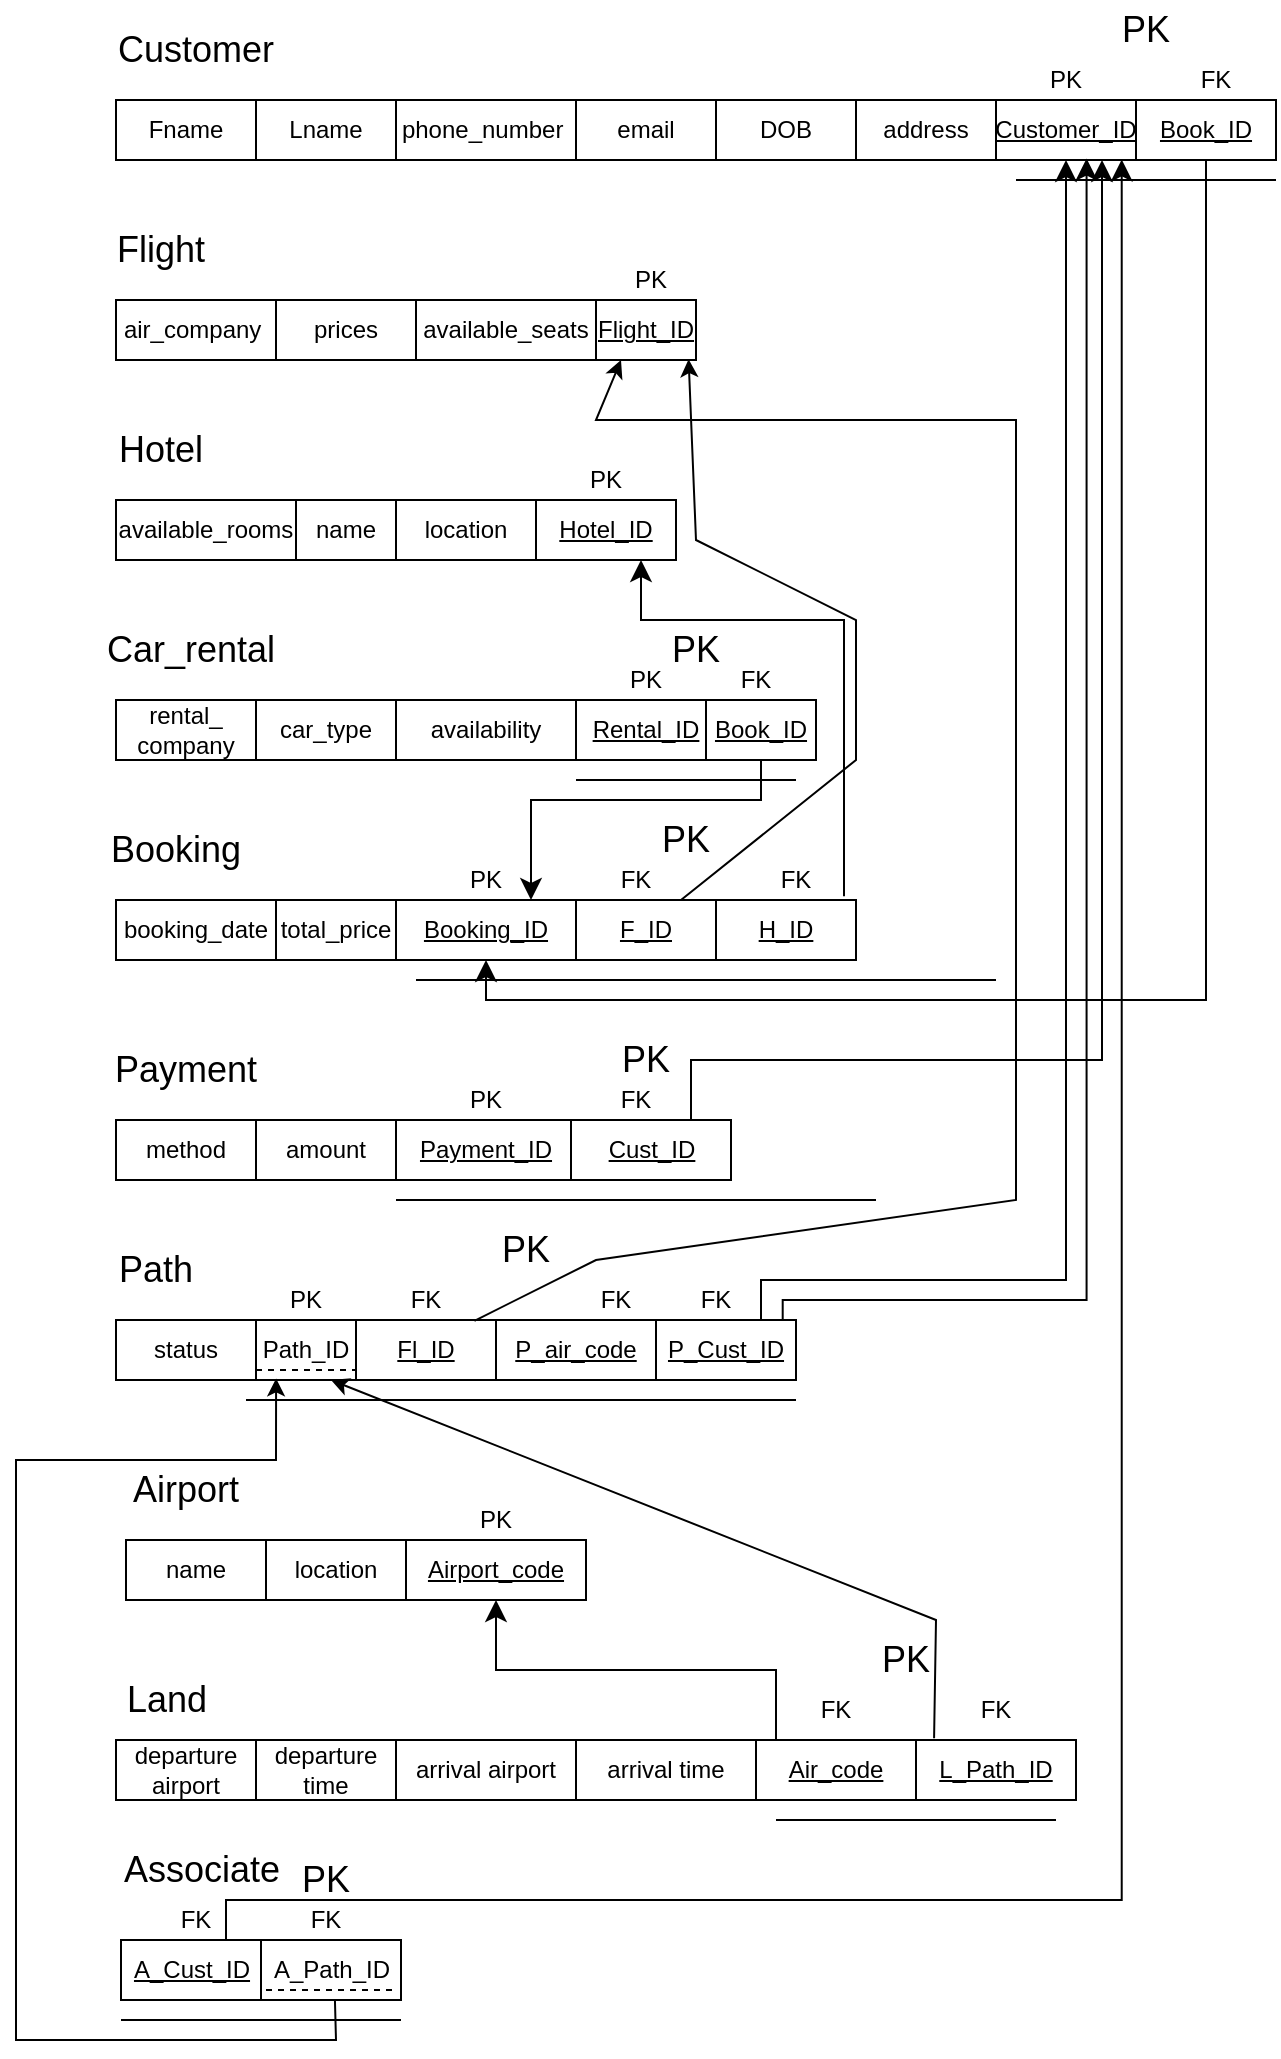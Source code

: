 <mxfile version="21.2.8" type="device">
  <diagram name="Page-1" id="05Mreqny6gAIpPeYxEGK">
    <mxGraphModel dx="1276" dy="606" grid="1" gridSize="10" guides="1" tooltips="1" connect="1" arrows="1" fold="1" page="1" pageScale="1" pageWidth="850" pageHeight="1100" math="0" shadow="0">
      <root>
        <mxCell id="0" />
        <mxCell id="1" parent="0" />
        <mxCell id="eIND9zX-_89PnD8GAewl-1" value="&lt;font style=&quot;font-size: 18px;&quot;&gt;Customer&lt;/font&gt;" style="text;html=1;strokeColor=none;fillColor=none;align=center;verticalAlign=middle;whiteSpace=wrap;rounded=0;" parent="1" vertex="1">
          <mxGeometry x="90" y="80" width="80" height="30" as="geometry" />
        </mxCell>
        <mxCell id="eIND9zX-_89PnD8GAewl-2" value="Fname" style="html=1;whiteSpace=wrap;" parent="1" vertex="1">
          <mxGeometry x="90" y="120" width="70" height="30" as="geometry" />
        </mxCell>
        <mxCell id="eIND9zX-_89PnD8GAewl-4" value="Lname" style="html=1;whiteSpace=wrap;" parent="1" vertex="1">
          <mxGeometry x="160" y="120" width="70" height="30" as="geometry" />
        </mxCell>
        <mxCell id="eIND9zX-_89PnD8GAewl-5" value="phone_number&amp;nbsp;" style="html=1;whiteSpace=wrap;" parent="1" vertex="1">
          <mxGeometry x="230" y="120" width="90" height="30" as="geometry" />
        </mxCell>
        <mxCell id="eIND9zX-_89PnD8GAewl-6" value="email" style="html=1;whiteSpace=wrap;" parent="1" vertex="1">
          <mxGeometry x="320" y="120" width="70" height="30" as="geometry" />
        </mxCell>
        <mxCell id="eIND9zX-_89PnD8GAewl-7" value="DOB" style="html=1;whiteSpace=wrap;" parent="1" vertex="1">
          <mxGeometry x="390" y="120" width="70" height="30" as="geometry" />
        </mxCell>
        <mxCell id="eIND9zX-_89PnD8GAewl-8" value="address" style="html=1;whiteSpace=wrap;" parent="1" vertex="1">
          <mxGeometry x="460" y="120" width="70" height="30" as="geometry" />
        </mxCell>
        <mxCell id="eIND9zX-_89PnD8GAewl-10" value="&lt;font style=&quot;font-size: 18px;&quot;&gt;Flight&amp;nbsp;&lt;/font&gt;" style="text;html=1;strokeColor=none;fillColor=none;align=center;verticalAlign=middle;whiteSpace=wrap;rounded=0;" parent="1" vertex="1">
          <mxGeometry x="80" y="180" width="70" height="30" as="geometry" />
        </mxCell>
        <mxCell id="eIND9zX-_89PnD8GAewl-11" value="air_company&amp;nbsp;" style="html=1;whiteSpace=wrap;" parent="1" vertex="1">
          <mxGeometry x="90" y="220" width="80" height="30" as="geometry" />
        </mxCell>
        <mxCell id="eIND9zX-_89PnD8GAewl-12" value="prices" style="html=1;whiteSpace=wrap;" parent="1" vertex="1">
          <mxGeometry x="170" y="220" width="70" height="30" as="geometry" />
        </mxCell>
        <mxCell id="eIND9zX-_89PnD8GAewl-13" value="available_seats" style="html=1;whiteSpace=wrap;" parent="1" vertex="1">
          <mxGeometry x="240" y="220" width="90" height="30" as="geometry" />
        </mxCell>
        <mxCell id="eIND9zX-_89PnD8GAewl-14" value="&lt;u&gt;Flight_ID&lt;/u&gt;" style="html=1;whiteSpace=wrap;" parent="1" vertex="1">
          <mxGeometry x="330" y="220" width="50" height="30" as="geometry" />
        </mxCell>
        <mxCell id="eIND9zX-_89PnD8GAewl-17" value="&lt;u&gt;Customer_ID&lt;/u&gt;" style="html=1;whiteSpace=wrap;" parent="1" vertex="1">
          <mxGeometry x="530" y="120" width="70" height="30" as="geometry" />
        </mxCell>
        <mxCell id="eIND9zX-_89PnD8GAewl-18" value="PK" style="text;html=1;strokeColor=none;fillColor=none;align=center;verticalAlign=middle;whiteSpace=wrap;rounded=0;" parent="1" vertex="1">
          <mxGeometry x="535" y="100" width="60" height="20" as="geometry" />
        </mxCell>
        <mxCell id="eIND9zX-_89PnD8GAewl-19" value="PK" style="text;html=1;strokeColor=none;fillColor=none;align=center;verticalAlign=middle;whiteSpace=wrap;rounded=0;" parent="1" vertex="1">
          <mxGeometry x="335" y="200" width="45" height="20" as="geometry" />
        </mxCell>
        <mxCell id="eIND9zX-_89PnD8GAewl-21" value="&lt;font style=&quot;font-size: 18px;&quot;&gt;Hotel&lt;/font&gt;" style="text;html=1;strokeColor=none;fillColor=none;align=center;verticalAlign=middle;whiteSpace=wrap;rounded=0;" parent="1" vertex="1">
          <mxGeometry x="85" y="280" width="55" height="30" as="geometry" />
        </mxCell>
        <mxCell id="eIND9zX-_89PnD8GAewl-22" value="available_rooms" style="html=1;whiteSpace=wrap;" parent="1" vertex="1">
          <mxGeometry x="90" y="320" width="90" height="30" as="geometry" />
        </mxCell>
        <mxCell id="eIND9zX-_89PnD8GAewl-23" value="name" style="html=1;whiteSpace=wrap;" parent="1" vertex="1">
          <mxGeometry x="180" y="320" width="50" height="30" as="geometry" />
        </mxCell>
        <mxCell id="eIND9zX-_89PnD8GAewl-24" value="location" style="html=1;whiteSpace=wrap;" parent="1" vertex="1">
          <mxGeometry x="230" y="320" width="70" height="30" as="geometry" />
        </mxCell>
        <mxCell id="eIND9zX-_89PnD8GAewl-25" value="&lt;u&gt;Hotel_ID&lt;/u&gt;" style="html=1;whiteSpace=wrap;" parent="1" vertex="1">
          <mxGeometry x="300" y="320" width="70" height="30" as="geometry" />
        </mxCell>
        <mxCell id="eIND9zX-_89PnD8GAewl-29" value="PK" style="text;html=1;strokeColor=none;fillColor=none;align=center;verticalAlign=middle;whiteSpace=wrap;rounded=0;" parent="1" vertex="1">
          <mxGeometry x="305" y="300" width="60" height="20" as="geometry" />
        </mxCell>
        <mxCell id="eIND9zX-_89PnD8GAewl-38" value="&lt;font style=&quot;font-size: 18px;&quot;&gt;Car_rental&amp;nbsp;&lt;/font&gt;" style="text;html=1;strokeColor=none;fillColor=none;align=center;verticalAlign=middle;whiteSpace=wrap;rounded=0;" parent="1" vertex="1">
          <mxGeometry x="80" y="380" width="100" height="30" as="geometry" />
        </mxCell>
        <mxCell id="eIND9zX-_89PnD8GAewl-39" value="rental_ company" style="html=1;whiteSpace=wrap;" parent="1" vertex="1">
          <mxGeometry x="90" y="420" width="70" height="30" as="geometry" />
        </mxCell>
        <mxCell id="eIND9zX-_89PnD8GAewl-40" value="car_type" style="html=1;whiteSpace=wrap;" parent="1" vertex="1">
          <mxGeometry x="160" y="420" width="70" height="30" as="geometry" />
        </mxCell>
        <mxCell id="eIND9zX-_89PnD8GAewl-41" value="availability" style="html=1;whiteSpace=wrap;" parent="1" vertex="1">
          <mxGeometry x="230" y="420" width="90" height="30" as="geometry" />
        </mxCell>
        <mxCell id="eIND9zX-_89PnD8GAewl-42" value="&lt;u&gt;Rental_ID&lt;/u&gt;" style="html=1;whiteSpace=wrap;" parent="1" vertex="1">
          <mxGeometry x="320" y="420" width="70" height="30" as="geometry" />
        </mxCell>
        <mxCell id="eIND9zX-_89PnD8GAewl-46" value="PK" style="text;html=1;strokeColor=none;fillColor=none;align=center;verticalAlign=middle;whiteSpace=wrap;rounded=0;" parent="1" vertex="1">
          <mxGeometry x="245" y="500" width="60" height="20" as="geometry" />
        </mxCell>
        <mxCell id="eIND9zX-_89PnD8GAewl-47" value="&lt;font style=&quot;font-size: 18px;&quot;&gt;Booking&lt;/font&gt;" style="text;html=1;strokeColor=none;fillColor=none;align=center;verticalAlign=middle;whiteSpace=wrap;rounded=0;" parent="1" vertex="1">
          <mxGeometry x="80" y="480" width="80" height="30" as="geometry" />
        </mxCell>
        <mxCell id="eIND9zX-_89PnD8GAewl-48" value="booking_date" style="html=1;whiteSpace=wrap;" parent="1" vertex="1">
          <mxGeometry x="90" y="520" width="80" height="30" as="geometry" />
        </mxCell>
        <mxCell id="eIND9zX-_89PnD8GAewl-49" value="total_price" style="html=1;whiteSpace=wrap;" parent="1" vertex="1">
          <mxGeometry x="170" y="520" width="60" height="30" as="geometry" />
        </mxCell>
        <mxCell id="eIND9zX-_89PnD8GAewl-50" value="&lt;u&gt;Booking_ID&lt;/u&gt;" style="html=1;whiteSpace=wrap;" parent="1" vertex="1">
          <mxGeometry x="230" y="520" width="90" height="30" as="geometry" />
        </mxCell>
        <mxCell id="eIND9zX-_89PnD8GAewl-52" value="&lt;u&gt;F_ID&lt;/u&gt;" style="html=1;whiteSpace=wrap;" parent="1" vertex="1">
          <mxGeometry x="320" y="520" width="70" height="30" as="geometry" />
        </mxCell>
        <mxCell id="eIND9zX-_89PnD8GAewl-53" value="&lt;u&gt;H_ID&lt;/u&gt;" style="html=1;whiteSpace=wrap;" parent="1" vertex="1">
          <mxGeometry x="390" y="520" width="70" height="30" as="geometry" />
        </mxCell>
        <mxCell id="eIND9zX-_89PnD8GAewl-57" value="FK" style="text;html=1;strokeColor=none;fillColor=none;align=center;verticalAlign=middle;whiteSpace=wrap;rounded=0;" parent="1" vertex="1">
          <mxGeometry x="320" y="500" width="60" height="20" as="geometry" />
        </mxCell>
        <mxCell id="eIND9zX-_89PnD8GAewl-58" value="FK" style="text;html=1;strokeColor=none;fillColor=none;align=center;verticalAlign=middle;whiteSpace=wrap;rounded=0;" parent="1" vertex="1">
          <mxGeometry x="400" y="500" width="60" height="20" as="geometry" />
        </mxCell>
        <mxCell id="eIND9zX-_89PnD8GAewl-59" value="" style="endArrow=none;html=1;rounded=0;" parent="1" edge="1">
          <mxGeometry width="50" height="50" relative="1" as="geometry">
            <mxPoint x="240" y="560" as="sourcePoint" />
            <mxPoint x="530" y="560" as="targetPoint" />
          </mxGeometry>
        </mxCell>
        <mxCell id="eIND9zX-_89PnD8GAewl-60" value="&lt;font style=&quot;font-size: 18px;&quot;&gt;PK&lt;/font&gt;" style="text;html=1;strokeColor=none;fillColor=none;align=center;verticalAlign=middle;whiteSpace=wrap;rounded=0;" parent="1" vertex="1">
          <mxGeometry x="355" y="480" width="40" height="20" as="geometry" />
        </mxCell>
        <mxCell id="eIND9zX-_89PnD8GAewl-61" value="&lt;font style=&quot;font-size: 18px;&quot;&gt;Payment&lt;/font&gt;" style="text;html=1;strokeColor=none;fillColor=none;align=center;verticalAlign=middle;whiteSpace=wrap;rounded=0;" parent="1" vertex="1">
          <mxGeometry x="85" y="590" width="80" height="30" as="geometry" />
        </mxCell>
        <mxCell id="eIND9zX-_89PnD8GAewl-62" value="method" style="html=1;whiteSpace=wrap;" parent="1" vertex="1">
          <mxGeometry x="90" y="630" width="70" height="30" as="geometry" />
        </mxCell>
        <mxCell id="eIND9zX-_89PnD8GAewl-63" value="amount" style="html=1;whiteSpace=wrap;" parent="1" vertex="1">
          <mxGeometry x="160" y="630" width="70" height="30" as="geometry" />
        </mxCell>
        <mxCell id="eIND9zX-_89PnD8GAewl-64" value="&lt;u&gt;Payment_ID&lt;/u&gt;" style="html=1;whiteSpace=wrap;" parent="1" vertex="1">
          <mxGeometry x="230" y="630" width="90" height="30" as="geometry" />
        </mxCell>
        <mxCell id="eIND9zX-_89PnD8GAewl-69" value="PK" style="text;html=1;strokeColor=none;fillColor=none;align=center;verticalAlign=middle;whiteSpace=wrap;rounded=0;" parent="1" vertex="1">
          <mxGeometry x="245" y="610" width="60" height="20" as="geometry" />
        </mxCell>
        <mxCell id="eIND9zX-_89PnD8GAewl-70" value="PK" style="text;html=1;strokeColor=none;fillColor=none;align=center;verticalAlign=middle;whiteSpace=wrap;rounded=0;" parent="1" vertex="1">
          <mxGeometry x="325" y="400" width="60" height="20" as="geometry" />
        </mxCell>
        <mxCell id="eIND9zX-_89PnD8GAewl-72" value="" style="endArrow=none;html=1;rounded=0;" parent="1" edge="1">
          <mxGeometry width="50" height="50" relative="1" as="geometry">
            <mxPoint x="230" y="670" as="sourcePoint" />
            <mxPoint x="470" y="670" as="targetPoint" />
          </mxGeometry>
        </mxCell>
        <mxCell id="eIND9zX-_89PnD8GAewl-73" value="&lt;font style=&quot;font-size: 18px;&quot;&gt;PK&lt;/font&gt;" style="text;html=1;strokeColor=none;fillColor=none;align=center;verticalAlign=middle;whiteSpace=wrap;rounded=0;" parent="1" vertex="1">
          <mxGeometry x="325" y="590" width="60" height="20" as="geometry" />
        </mxCell>
        <mxCell id="eIND9zX-_89PnD8GAewl-74" value="&lt;font style=&quot;font-size: 18px;&quot;&gt;Path&lt;/font&gt;" style="text;html=1;strokeColor=none;fillColor=none;align=center;verticalAlign=middle;whiteSpace=wrap;rounded=0;" parent="1" vertex="1">
          <mxGeometry x="85" y="690" width="50" height="30" as="geometry" />
        </mxCell>
        <mxCell id="eIND9zX-_89PnD8GAewl-75" value="status" style="html=1;whiteSpace=wrap;" parent="1" vertex="1">
          <mxGeometry x="90" y="730" width="70" height="30" as="geometry" />
        </mxCell>
        <mxCell id="eIND9zX-_89PnD8GAewl-76" value="&lt;u&gt;Fl_ID&lt;/u&gt;" style="html=1;whiteSpace=wrap;" parent="1" vertex="1">
          <mxGeometry x="210" y="730" width="70" height="30" as="geometry" />
        </mxCell>
        <mxCell id="eIND9zX-_89PnD8GAewl-79" value="Path_ID" style="html=1;whiteSpace=wrap;" parent="1" vertex="1">
          <mxGeometry x="160" y="730" width="50" height="30" as="geometry" />
        </mxCell>
        <mxCell id="eIND9zX-_89PnD8GAewl-82" value="PK" style="text;html=1;strokeColor=none;fillColor=none;align=center;verticalAlign=middle;whiteSpace=wrap;rounded=0;" parent="1" vertex="1">
          <mxGeometry x="155" y="710" width="60" height="20" as="geometry" />
        </mxCell>
        <mxCell id="eIND9zX-_89PnD8GAewl-86" value="&lt;font style=&quot;font-size: 18px;&quot;&gt;Airport&lt;/font&gt;" style="text;html=1;strokeColor=none;fillColor=none;align=center;verticalAlign=middle;whiteSpace=wrap;rounded=0;" parent="1" vertex="1">
          <mxGeometry x="95" y="800" width="60" height="30" as="geometry" />
        </mxCell>
        <mxCell id="eIND9zX-_89PnD8GAewl-87" value="name" style="html=1;whiteSpace=wrap;" parent="1" vertex="1">
          <mxGeometry x="95" y="840" width="70" height="30" as="geometry" />
        </mxCell>
        <mxCell id="eIND9zX-_89PnD8GAewl-88" value="location" style="html=1;whiteSpace=wrap;" parent="1" vertex="1">
          <mxGeometry x="165" y="840" width="70" height="30" as="geometry" />
        </mxCell>
        <mxCell id="eIND9zX-_89PnD8GAewl-89" value="&lt;u&gt;Airport_code&lt;/u&gt;" style="html=1;whiteSpace=wrap;" parent="1" vertex="1">
          <mxGeometry x="235" y="840" width="90" height="30" as="geometry" />
        </mxCell>
        <mxCell id="eIND9zX-_89PnD8GAewl-91" value="PK" style="text;html=1;strokeColor=none;fillColor=none;align=center;verticalAlign=middle;whiteSpace=wrap;rounded=0;" parent="1" vertex="1">
          <mxGeometry x="250" y="820" width="60" height="20" as="geometry" />
        </mxCell>
        <mxCell id="eIND9zX-_89PnD8GAewl-100" value="&lt;u&gt;Book_ID&lt;/u&gt;" style="html=1;whiteSpace=wrap;" parent="1" vertex="1">
          <mxGeometry x="600" y="120" width="70" height="30" as="geometry" />
        </mxCell>
        <mxCell id="eIND9zX-_89PnD8GAewl-101" value="FK" style="text;html=1;strokeColor=none;fillColor=none;align=center;verticalAlign=middle;whiteSpace=wrap;rounded=0;" parent="1" vertex="1">
          <mxGeometry x="610" y="100" width="60" height="20" as="geometry" />
        </mxCell>
        <mxCell id="eIND9zX-_89PnD8GAewl-102" value="&lt;font style=&quot;font-size: 18px;&quot;&gt;PK&lt;/font&gt;" style="text;html=1;strokeColor=none;fillColor=none;align=center;verticalAlign=middle;whiteSpace=wrap;rounded=0;" parent="1" vertex="1">
          <mxGeometry x="570" y="70" width="70" height="30" as="geometry" />
        </mxCell>
        <mxCell id="eIND9zX-_89PnD8GAewl-103" value="&lt;u&gt;Cust_ID&lt;/u&gt;" style="html=1;whiteSpace=wrap;" parent="1" vertex="1">
          <mxGeometry x="317.5" y="630" width="80" height="30" as="geometry" />
        </mxCell>
        <mxCell id="eIND9zX-_89PnD8GAewl-104" value="FK" style="text;html=1;strokeColor=none;fillColor=none;align=center;verticalAlign=middle;whiteSpace=wrap;rounded=0;" parent="1" vertex="1">
          <mxGeometry x="320" y="610" width="60" height="20" as="geometry" />
        </mxCell>
        <mxCell id="eIND9zX-_89PnD8GAewl-109" value="&lt;font style=&quot;font-size: 18px;&quot;&gt;Land&lt;/font&gt;" style="text;html=1;strokeColor=none;fillColor=none;align=center;verticalAlign=middle;whiteSpace=wrap;rounded=0;" parent="1" vertex="1">
          <mxGeometry x="87.5" y="905" width="55" height="30" as="geometry" />
        </mxCell>
        <mxCell id="eIND9zX-_89PnD8GAewl-110" value="departure airport" style="html=1;whiteSpace=wrap;" parent="1" vertex="1">
          <mxGeometry x="90" y="940" width="70" height="30" as="geometry" />
        </mxCell>
        <mxCell id="eIND9zX-_89PnD8GAewl-111" value="departure time" style="html=1;whiteSpace=wrap;" parent="1" vertex="1">
          <mxGeometry x="160" y="940" width="70" height="30" as="geometry" />
        </mxCell>
        <mxCell id="eIND9zX-_89PnD8GAewl-112" value="arrival airport" style="html=1;whiteSpace=wrap;" parent="1" vertex="1">
          <mxGeometry x="230" y="940" width="90" height="30" as="geometry" />
        </mxCell>
        <mxCell id="eIND9zX-_89PnD8GAewl-113" value="FK" style="text;html=1;strokeColor=none;fillColor=none;align=center;verticalAlign=middle;whiteSpace=wrap;rounded=0;" parent="1" vertex="1">
          <mxGeometry x="420" y="915" width="60" height="20" as="geometry" />
        </mxCell>
        <mxCell id="eIND9zX-_89PnD8GAewl-114" value="arrival time" style="html=1;whiteSpace=wrap;" parent="1" vertex="1">
          <mxGeometry x="320" y="940" width="90" height="30" as="geometry" />
        </mxCell>
        <mxCell id="eIND9zX-_89PnD8GAewl-115" value="&lt;u style=&quot;border-color: var(--border-color);&quot;&gt;Air_code&lt;/u&gt;" style="html=1;whiteSpace=wrap;" parent="1" vertex="1">
          <mxGeometry x="410" y="940" width="80" height="30" as="geometry" />
        </mxCell>
        <mxCell id="eIND9zX-_89PnD8GAewl-116" value="&lt;u&gt;L_Path_ID&lt;/u&gt;" style="html=1;whiteSpace=wrap;" parent="1" vertex="1">
          <mxGeometry x="490" y="940" width="80" height="30" as="geometry" />
        </mxCell>
        <mxCell id="eIND9zX-_89PnD8GAewl-117" value="FK" style="text;html=1;strokeColor=none;fillColor=none;align=center;verticalAlign=middle;whiteSpace=wrap;rounded=0;" parent="1" vertex="1">
          <mxGeometry x="500" y="915" width="60" height="20" as="geometry" />
        </mxCell>
        <mxCell id="eIND9zX-_89PnD8GAewl-118" value="&lt;font style=&quot;font-size: 18px;&quot;&gt;PK&lt;/font&gt;" style="text;html=1;strokeColor=none;fillColor=none;align=center;verticalAlign=middle;whiteSpace=wrap;rounded=0;" parent="1" vertex="1">
          <mxGeometry x="455" y="890" width="60" height="20" as="geometry" />
        </mxCell>
        <mxCell id="eIND9zX-_89PnD8GAewl-122" value="" style="edgeStyle=segmentEdgeStyle;endArrow=classic;html=1;curved=0;rounded=0;endSize=8;startSize=8;exitX=0.5;exitY=1;exitDx=0;exitDy=0;entryX=0.5;entryY=1;entryDx=0;entryDy=0;" parent="1" source="eIND9zX-_89PnD8GAewl-100" target="eIND9zX-_89PnD8GAewl-50" edge="1">
          <mxGeometry width="50" height="50" relative="1" as="geometry">
            <mxPoint x="340" y="300" as="sourcePoint" />
            <mxPoint x="610" y="220" as="targetPoint" />
            <Array as="points">
              <mxPoint x="635" y="570" />
              <mxPoint x="275" y="570" />
            </Array>
          </mxGeometry>
        </mxCell>
        <mxCell id="eIND9zX-_89PnD8GAewl-131" value="" style="edgeStyle=elbowEdgeStyle;elbow=vertical;endArrow=classic;html=1;curved=0;rounded=0;endSize=8;startSize=8;entryX=0.75;entryY=1;entryDx=0;entryDy=0;exitX=0.9;exitY=0.905;exitDx=0;exitDy=0;exitPerimeter=0;" parent="1" source="eIND9zX-_89PnD8GAewl-58" target="eIND9zX-_89PnD8GAewl-25" edge="1">
          <mxGeometry width="50" height="50" relative="1" as="geometry">
            <mxPoint x="515" y="520" as="sourcePoint" />
            <mxPoint x="565" y="470" as="targetPoint" />
            <Array as="points">
              <mxPoint x="430" y="380" />
              <mxPoint x="450" y="390" />
              <mxPoint x="420" y="390" />
              <mxPoint x="440" y="390" />
              <mxPoint x="360" y="390" />
            </Array>
          </mxGeometry>
        </mxCell>
        <mxCell id="eIND9zX-_89PnD8GAewl-133" value="" style="edgeStyle=elbowEdgeStyle;elbow=vertical;endArrow=classic;html=1;curved=0;rounded=0;endSize=8;startSize=8;exitX=0.75;exitY=0;exitDx=0;exitDy=0;" parent="1" source="eIND9zX-_89PnD8GAewl-103" edge="1">
          <mxGeometry width="50" height="50" relative="1" as="geometry">
            <mxPoint x="460" y="630" as="sourcePoint" />
            <mxPoint x="583" y="150" as="targetPoint" />
            <Array as="points">
              <mxPoint x="460" y="600" />
              <mxPoint x="580" y="430" />
            </Array>
          </mxGeometry>
        </mxCell>
        <mxCell id="eIND9zX-_89PnD8GAewl-135" value="" style="edgeStyle=elbowEdgeStyle;elbow=vertical;endArrow=classic;html=1;curved=0;rounded=0;endSize=8;startSize=8;exitX=0.125;exitY=0;exitDx=0;exitDy=0;exitPerimeter=0;entryX=0.5;entryY=1;entryDx=0;entryDy=0;" parent="1" source="eIND9zX-_89PnD8GAewl-115" target="eIND9zX-_89PnD8GAewl-89" edge="1">
          <mxGeometry width="50" height="50" relative="1" as="geometry">
            <mxPoint x="425" y="935" as="sourcePoint" />
            <mxPoint x="475" y="885" as="targetPoint" />
          </mxGeometry>
        </mxCell>
        <mxCell id="ni2fTDW66tFpzsOQ6gkp-4" value="" style="endArrow=none;html=1;rounded=0;" parent="1" edge="1">
          <mxGeometry width="50" height="50" relative="1" as="geometry">
            <mxPoint x="540" y="160" as="sourcePoint" />
            <mxPoint x="670" y="160" as="targetPoint" />
          </mxGeometry>
        </mxCell>
        <mxCell id="ni2fTDW66tFpzsOQ6gkp-9" value="" style="endArrow=classic;endFill=1;html=1;rounded=0;entryX=0.926;entryY=0.987;entryDx=0;entryDy=0;exitX=0.75;exitY=0;exitDx=0;exitDy=0;strokeColor=default;startArrow=none;startFill=0;strokeWidth=1;targetPerimeterSpacing=3;entryPerimeter=0;" parent="1" source="eIND9zX-_89PnD8GAewl-52" target="eIND9zX-_89PnD8GAewl-14" edge="1">
          <mxGeometry width="160" relative="1" as="geometry">
            <mxPoint x="380" y="430" as="sourcePoint" />
            <mxPoint x="540" y="430" as="targetPoint" />
            <Array as="points">
              <mxPoint x="460" y="450" />
              <mxPoint x="460" y="380" />
              <mxPoint x="380" y="340" />
            </Array>
          </mxGeometry>
        </mxCell>
        <mxCell id="ni2fTDW66tFpzsOQ6gkp-11" value="&lt;u&gt;Book_ID&lt;/u&gt;" style="html=1;whiteSpace=wrap;" parent="1" vertex="1">
          <mxGeometry x="385" y="420" width="55" height="30" as="geometry" />
        </mxCell>
        <mxCell id="ni2fTDW66tFpzsOQ6gkp-12" value="" style="edgeStyle=elbowEdgeStyle;elbow=vertical;endArrow=classic;html=1;curved=0;rounded=0;endSize=8;startSize=8;exitX=0.5;exitY=1;exitDx=0;exitDy=0;entryX=0.75;entryY=0;entryDx=0;entryDy=0;" parent="1" source="ni2fTDW66tFpzsOQ6gkp-11" target="eIND9zX-_89PnD8GAewl-50" edge="1">
          <mxGeometry width="50" height="50" relative="1" as="geometry">
            <mxPoint x="490" y="460" as="sourcePoint" />
            <mxPoint x="287" y="520" as="targetPoint" />
            <Array as="points">
              <mxPoint x="400" y="470" />
              <mxPoint x="400" y="460" />
            </Array>
          </mxGeometry>
        </mxCell>
        <mxCell id="ni2fTDW66tFpzsOQ6gkp-13" value="" style="endArrow=none;html=1;rounded=0;" parent="1" edge="1">
          <mxGeometry width="50" height="50" relative="1" as="geometry">
            <mxPoint x="420" y="980" as="sourcePoint" />
            <mxPoint x="560" y="980" as="targetPoint" />
          </mxGeometry>
        </mxCell>
        <mxCell id="ni2fTDW66tFpzsOQ6gkp-14" value="FK" style="text;html=1;strokeColor=none;fillColor=none;align=center;verticalAlign=middle;whiteSpace=wrap;rounded=0;" parent="1" vertex="1">
          <mxGeometry x="380" y="400" width="60" height="20" as="geometry" />
        </mxCell>
        <mxCell id="ni2fTDW66tFpzsOQ6gkp-15" value="" style="endArrow=none;html=1;rounded=0;" parent="1" edge="1">
          <mxGeometry width="50" height="50" relative="1" as="geometry">
            <mxPoint x="320" y="460" as="sourcePoint" />
            <mxPoint x="430" y="460" as="targetPoint" />
          </mxGeometry>
        </mxCell>
        <mxCell id="ni2fTDW66tFpzsOQ6gkp-16" value="&lt;font style=&quot;font-size: 18px;&quot;&gt;PK&lt;/font&gt;" style="text;html=1;strokeColor=none;fillColor=none;align=center;verticalAlign=middle;whiteSpace=wrap;rounded=0;" parent="1" vertex="1">
          <mxGeometry x="350" y="385" width="60" height="20" as="geometry" />
        </mxCell>
        <mxCell id="LvV9URPkh2l-qhUo-9r--1" value="" style="endArrow=none;html=1;rounded=0;" parent="1" edge="1">
          <mxGeometry width="50" height="50" relative="1" as="geometry">
            <mxPoint x="155" y="770" as="sourcePoint" />
            <mxPoint x="430" y="770" as="targetPoint" />
          </mxGeometry>
        </mxCell>
        <mxCell id="LvV9URPkh2l-qhUo-9r--2" value="FK" style="text;html=1;strokeColor=none;fillColor=none;align=center;verticalAlign=middle;whiteSpace=wrap;rounded=0;" parent="1" vertex="1">
          <mxGeometry x="215" y="710" width="60" height="20" as="geometry" />
        </mxCell>
        <mxCell id="LvV9URPkh2l-qhUo-9r--7" value="" style="endArrow=classic;endFill=1;html=1;rounded=0;exitX=0.846;exitY=0.013;exitDx=0;exitDy=0;strokeColor=default;startArrow=none;startFill=0;strokeWidth=1;targetPerimeterSpacing=3;entryX=0.25;entryY=1;entryDx=0;entryDy=0;exitPerimeter=0;" parent="1" source="eIND9zX-_89PnD8GAewl-76" target="eIND9zX-_89PnD8GAewl-14" edge="1">
          <mxGeometry width="160" relative="1" as="geometry">
            <mxPoint x="268" y="730" as="sourcePoint" />
            <mxPoint x="330" y="260" as="targetPoint" />
            <Array as="points">
              <mxPoint x="330" y="700" />
              <mxPoint x="540" y="670" />
              <mxPoint x="540" y="280" />
              <mxPoint x="330" y="280" />
            </Array>
          </mxGeometry>
        </mxCell>
        <mxCell id="LvV9URPkh2l-qhUo-9r--9" value="" style="line;strokeWidth=1;rotatable=0;dashed=1;labelPosition=right;align=left;verticalAlign=middle;spacingTop=0;spacingLeft=6;points=[];portConstraint=eastwest;" parent="1" vertex="1">
          <mxGeometry x="160" y="740" width="50" height="30" as="geometry" />
        </mxCell>
        <mxCell id="LvV9URPkh2l-qhUo-9r--11" value="&lt;u style=&quot;border-color: var(--border-color);&quot;&gt;P_air_code&lt;/u&gt;" style="html=1;whiteSpace=wrap;" parent="1" vertex="1">
          <mxGeometry x="280" y="730" width="80" height="30" as="geometry" />
        </mxCell>
        <mxCell id="LvV9URPkh2l-qhUo-9r--12" value="FK" style="text;html=1;strokeColor=none;fillColor=none;align=center;verticalAlign=middle;whiteSpace=wrap;rounded=0;" parent="1" vertex="1">
          <mxGeometry x="315" y="710" width="50" height="20" as="geometry" />
        </mxCell>
        <mxCell id="LvV9URPkh2l-qhUo-9r--13" value="" style="endArrow=classic;html=1;rounded=0;exitX=0.113;exitY=-0.029;exitDx=0;exitDy=0;entryX=0.75;entryY=1;entryDx=0;entryDy=0;exitPerimeter=0;" parent="1" source="eIND9zX-_89PnD8GAewl-116" target="eIND9zX-_89PnD8GAewl-79" edge="1">
          <mxGeometry width="50" height="50" relative="1" as="geometry">
            <mxPoint x="410" y="810" as="sourcePoint" />
            <mxPoint x="460" y="760" as="targetPoint" />
            <Array as="points">
              <mxPoint x="500" y="880" />
            </Array>
          </mxGeometry>
        </mxCell>
        <mxCell id="LvV9URPkh2l-qhUo-9r--14" value="&lt;font style=&quot;font-size: 18px;&quot;&gt;PK&lt;/font&gt;" style="text;html=1;strokeColor=none;fillColor=none;align=center;verticalAlign=middle;whiteSpace=wrap;rounded=0;" parent="1" vertex="1">
          <mxGeometry x="265" y="680" width="60" height="30" as="geometry" />
        </mxCell>
        <mxCell id="LvV9URPkh2l-qhUo-9r--15" value="&lt;u&gt;P_Cust_ID&lt;/u&gt;" style="html=1;whiteSpace=wrap;" parent="1" vertex="1">
          <mxGeometry x="360" y="730" width="70" height="30" as="geometry" />
        </mxCell>
        <mxCell id="LvV9URPkh2l-qhUo-9r--17" value="" style="edgeStyle=elbowEdgeStyle;elbow=vertical;endArrow=classic;html=1;curved=0;rounded=0;endSize=8;startSize=8;exitX=0.75;exitY=0;exitDx=0;exitDy=0;entryX=0.5;entryY=1;entryDx=0;entryDy=0;" parent="1" source="LvV9URPkh2l-qhUo-9r--15" target="eIND9zX-_89PnD8GAewl-17" edge="1">
          <mxGeometry width="50" height="50" relative="1" as="geometry">
            <mxPoint x="477" y="720" as="sourcePoint" />
            <mxPoint x="600" y="240" as="targetPoint" />
            <Array as="points">
              <mxPoint x="520" y="710" />
              <mxPoint x="577" y="690" />
              <mxPoint x="597" y="520" />
            </Array>
          </mxGeometry>
        </mxCell>
        <mxCell id="LvV9URPkh2l-qhUo-9r--18" value="FK" style="text;html=1;strokeColor=none;fillColor=none;align=center;verticalAlign=middle;whiteSpace=wrap;rounded=0;" parent="1" vertex="1">
          <mxGeometry x="365" y="710" width="50" height="20" as="geometry" />
        </mxCell>
        <mxCell id="LvV9URPkh2l-qhUo-9r--19" value="&lt;font style=&quot;font-size: 18px;&quot;&gt;Associate&lt;/font&gt;" style="text;html=1;strokeColor=none;fillColor=none;align=center;verticalAlign=middle;whiteSpace=wrap;rounded=0;" parent="1" vertex="1">
          <mxGeometry x="87.5" y="990" width="90" height="30" as="geometry" />
        </mxCell>
        <mxCell id="LvV9URPkh2l-qhUo-9r--20" value="&lt;u&gt;A_Cust_ID&lt;/u&gt;" style="html=1;whiteSpace=wrap;" parent="1" vertex="1">
          <mxGeometry x="92.5" y="1040" width="70" height="30" as="geometry" />
        </mxCell>
        <mxCell id="LvV9URPkh2l-qhUo-9r--21" value="A_Path_ID" style="html=1;whiteSpace=wrap;" parent="1" vertex="1">
          <mxGeometry x="162.5" y="1040" width="70" height="30" as="geometry" />
        </mxCell>
        <mxCell id="LvV9URPkh2l-qhUo-9r--23" value="FK" style="text;html=1;strokeColor=none;fillColor=none;align=center;verticalAlign=middle;whiteSpace=wrap;rounded=0;" parent="1" vertex="1">
          <mxGeometry x="100" y="1020" width="60" height="20" as="geometry" />
        </mxCell>
        <mxCell id="LvV9URPkh2l-qhUo-9r--27" value="FK" style="text;html=1;strokeColor=none;fillColor=none;align=center;verticalAlign=middle;whiteSpace=wrap;rounded=0;" parent="1" vertex="1">
          <mxGeometry x="165" y="1020" width="60" height="20" as="geometry" />
        </mxCell>
        <mxCell id="LvV9URPkh2l-qhUo-9r--28" value="&lt;font style=&quot;font-size: 18px;&quot;&gt;PK&lt;/font&gt;" style="text;html=1;strokeColor=none;fillColor=none;align=center;verticalAlign=middle;whiteSpace=wrap;rounded=0;" parent="1" vertex="1">
          <mxGeometry x="165" y="1000" width="60" height="20" as="geometry" />
        </mxCell>
        <mxCell id="LvV9URPkh2l-qhUo-9r--29" value="" style="endArrow=none;html=1;rounded=0;" parent="1" edge="1">
          <mxGeometry width="50" height="50" relative="1" as="geometry">
            <mxPoint x="92.5" y="1080" as="sourcePoint" />
            <mxPoint x="232.5" y="1080" as="targetPoint" />
          </mxGeometry>
        </mxCell>
        <mxCell id="LvV9URPkh2l-qhUo-9r--30" value="" style="line;strokeWidth=1;rotatable=0;dashed=1;labelPosition=right;align=left;verticalAlign=middle;spacingTop=0;spacingLeft=6;points=[];portConstraint=eastwest;" parent="1" vertex="1">
          <mxGeometry x="165" y="1050" width="65" height="30" as="geometry" />
        </mxCell>
        <mxCell id="7bQB5vYPCEyVLQ-TCeWS-1" value="" style="edgeStyle=elbowEdgeStyle;elbow=vertical;endArrow=classic;html=1;curved=0;rounded=0;endSize=8;startSize=8;entryX=0.647;entryY=0.976;entryDx=0;entryDy=0;entryPerimeter=0;exitX=0.905;exitY=-0.013;exitDx=0;exitDy=0;exitPerimeter=0;" parent="1" source="LvV9URPkh2l-qhUo-9r--15" target="eIND9zX-_89PnD8GAewl-17" edge="1">
          <mxGeometry width="50" height="50" relative="1" as="geometry">
            <mxPoint x="405" y="730" as="sourcePoint" />
            <mxPoint x="575" y="160" as="targetPoint" />
            <Array as="points">
              <mxPoint x="530" y="720" />
              <mxPoint x="587" y="700" />
              <mxPoint x="607" y="530" />
            </Array>
          </mxGeometry>
        </mxCell>
        <mxCell id="7bQB5vYPCEyVLQ-TCeWS-3" value="" style="edgeStyle=elbowEdgeStyle;elbow=vertical;endArrow=classic;html=1;curved=0;rounded=0;endSize=8;startSize=8;entryX=0.898;entryY=0.99;entryDx=0;entryDy=0;entryPerimeter=0;exitX=0.75;exitY=1;exitDx=0;exitDy=0;" parent="1" source="LvV9URPkh2l-qhUo-9r--23" target="eIND9zX-_89PnD8GAewl-17" edge="1">
          <mxGeometry width="50" height="50" relative="1" as="geometry">
            <mxPoint x="290" y="1040" as="sourcePoint" />
            <mxPoint x="610" y="190" as="targetPoint" />
            <Array as="points">
              <mxPoint x="590" y="1020" />
              <mxPoint x="772" y="880" />
              <mxPoint x="792" y="710" />
            </Array>
          </mxGeometry>
        </mxCell>
        <mxCell id="7bQB5vYPCEyVLQ-TCeWS-5" value="" style="endArrow=classic;html=1;rounded=0;exitX=0.528;exitY=0.997;exitDx=0;exitDy=0;exitPerimeter=0;entryX=0.201;entryY=0.973;entryDx=0;entryDy=0;entryPerimeter=0;" parent="1" source="LvV9URPkh2l-qhUo-9r--21" target="eIND9zX-_89PnD8GAewl-79" edge="1">
          <mxGeometry width="50" height="50" relative="1" as="geometry">
            <mxPoint x="280" y="1050" as="sourcePoint" />
            <mxPoint x="170" y="760" as="targetPoint" />
            <Array as="points">
              <mxPoint x="200" y="1090" />
              <mxPoint x="40" y="1090" />
              <mxPoint x="40" y="800" />
              <mxPoint x="170" y="800" />
            </Array>
          </mxGeometry>
        </mxCell>
      </root>
    </mxGraphModel>
  </diagram>
</mxfile>
